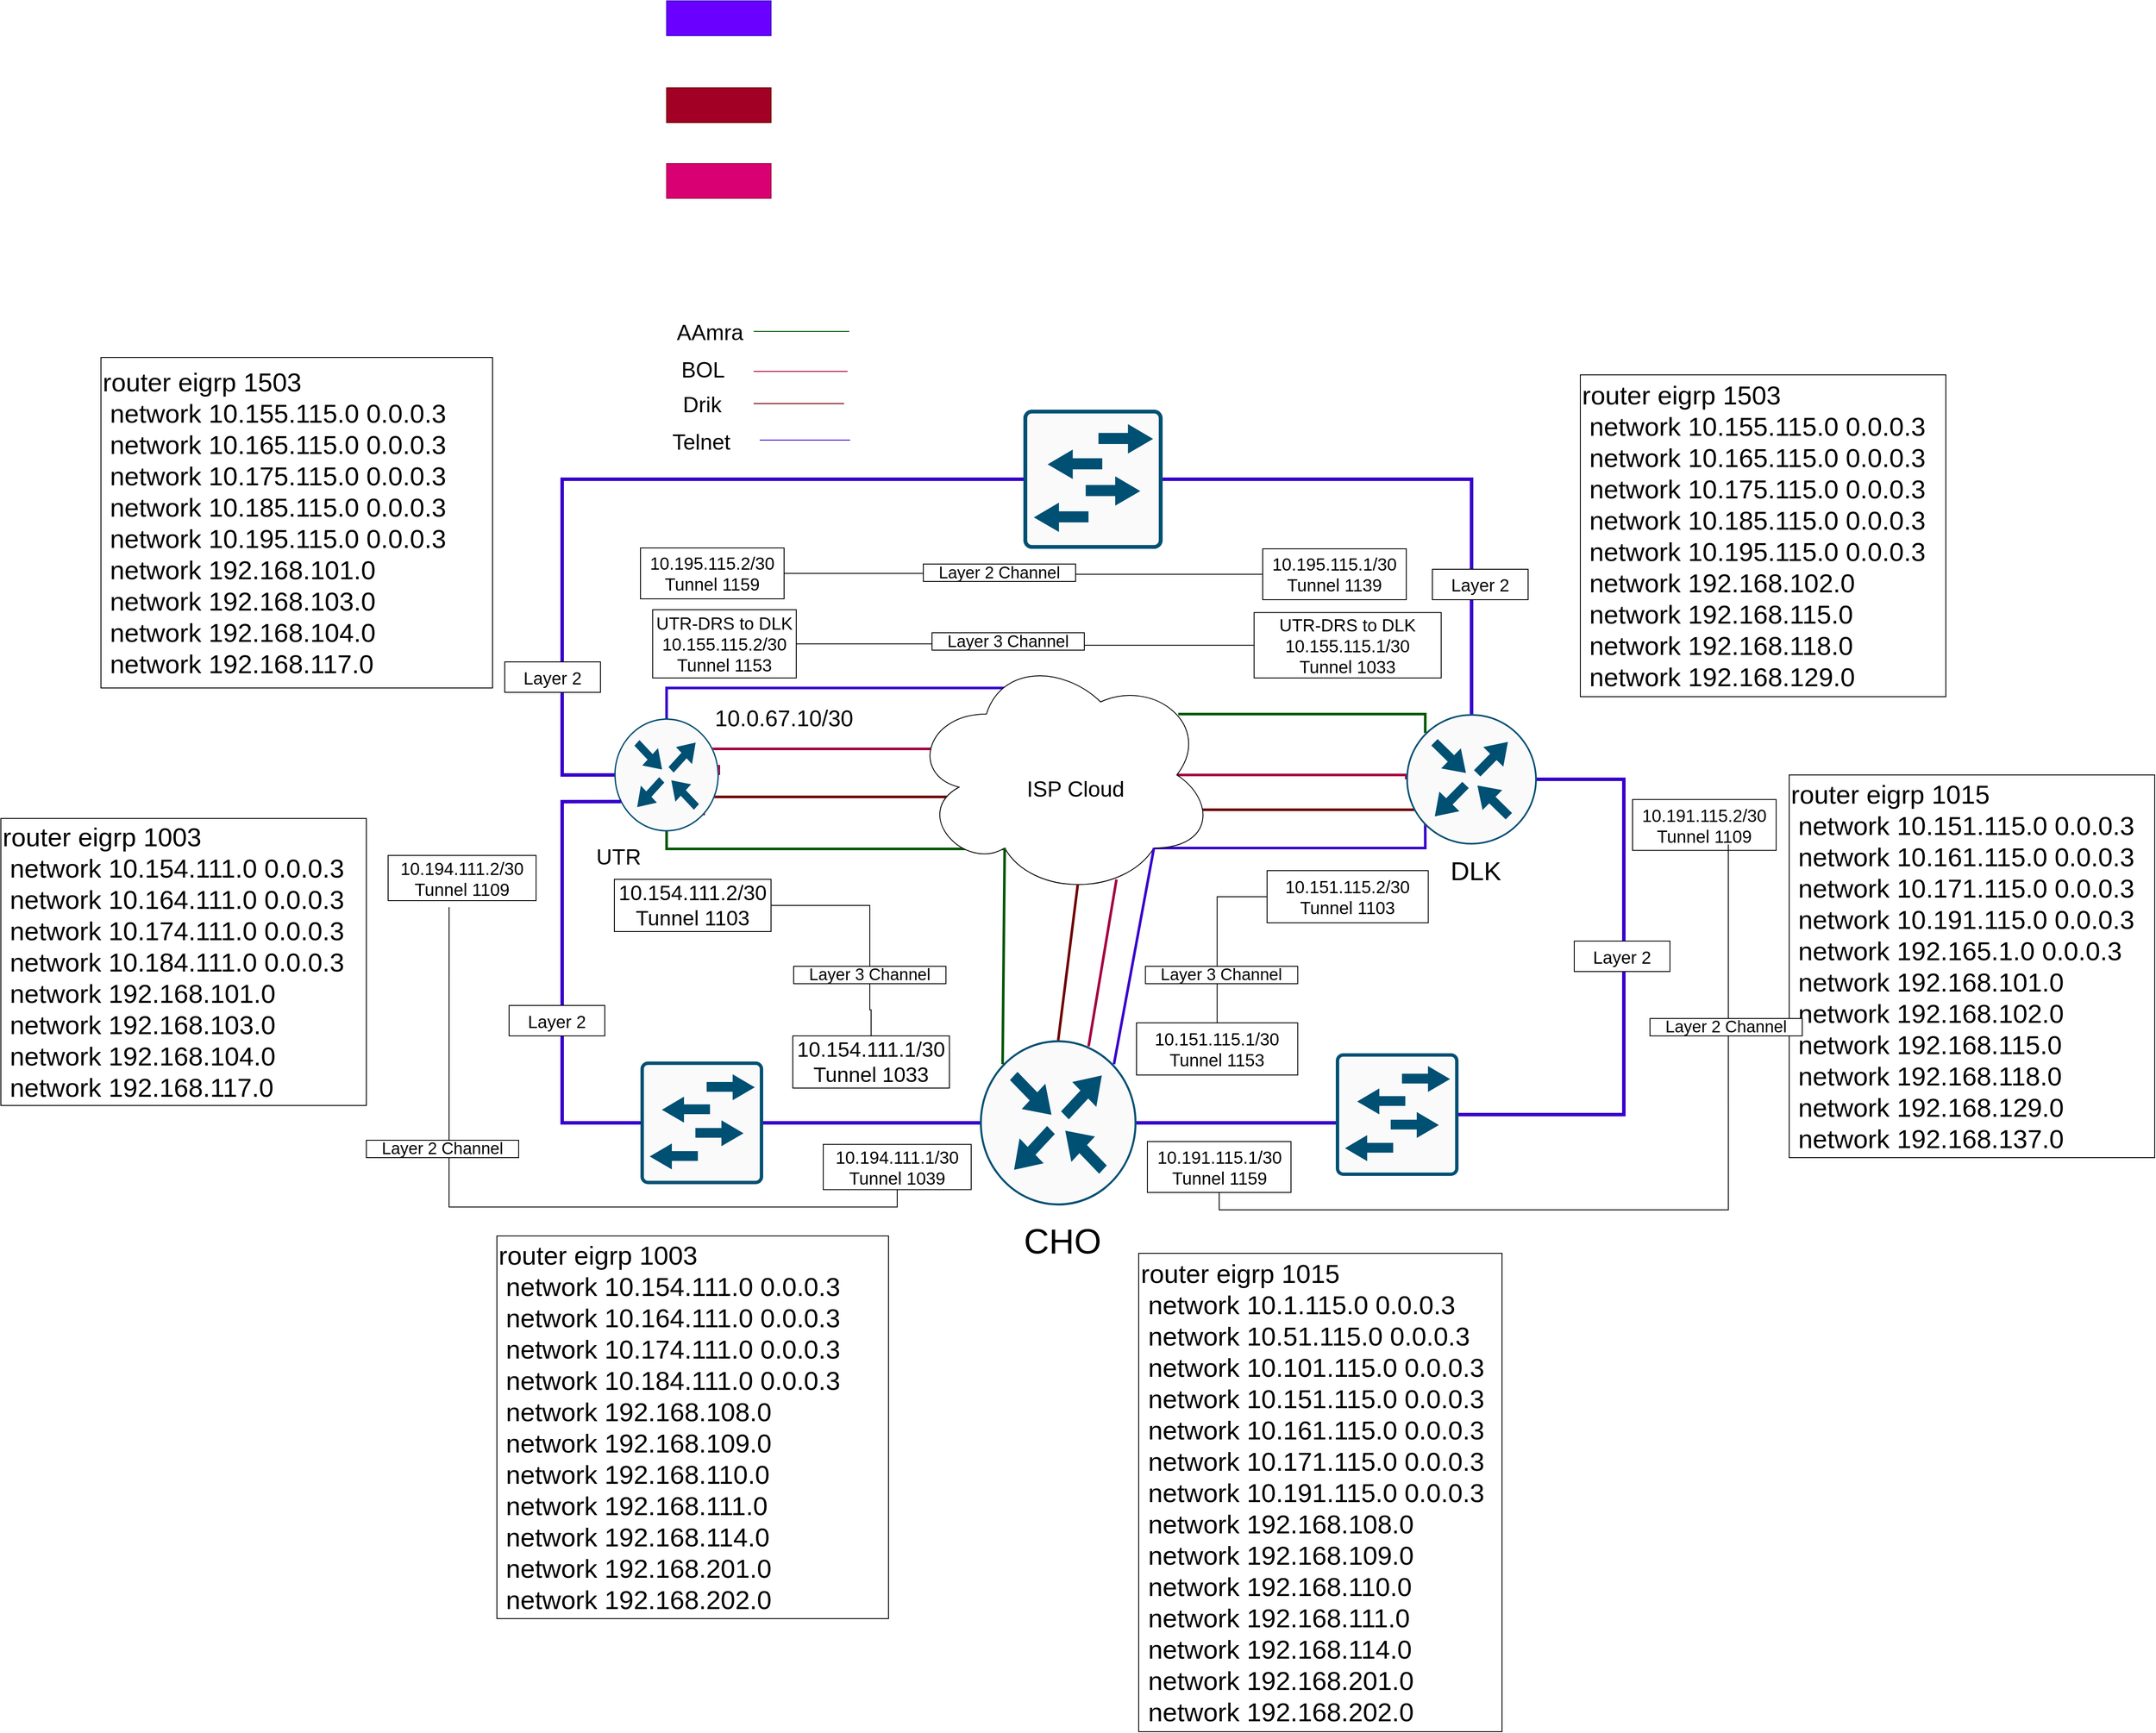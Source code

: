<mxfile version="14.1.8" type="github">
  <diagram id="HovUr31vIj6W2szHSGUr" name="Page-1">
    <mxGraphModel dx="2586" dy="2000" grid="1" gridSize="10" guides="1" tooltips="1" connect="1" arrows="1" fold="1" page="1" pageScale="1" pageWidth="850" pageHeight="1100" math="0" shadow="0">
      <root>
        <mxCell id="0" />
        <mxCell id="1" parent="0" />
        <mxCell id="WV4xulzHT5Ah9CgMV08h-6" style="edgeStyle=orthogonalEdgeStyle;rounded=0;orthogonalLoop=1;jettySize=auto;html=1;exitX=1;exitY=0.5;exitDx=0;exitDy=0;exitPerimeter=0;entryX=0.114;entryY=0.464;entryDx=0;entryDy=0;entryPerimeter=0;fillColor=#d80073;strokeColor=#A50040;strokeWidth=3;" parent="1" source="WV4xulzHT5Ah9CgMV08h-1" target="WV4xulzHT5Ah9CgMV08h-4" edge="1">
          <mxGeometry relative="1" as="geometry">
            <Array as="points">
              <mxPoint x="-10" y="110" />
              <mxPoint x="-10" y="90" />
              <mxPoint x="260" y="90" />
            </Array>
          </mxGeometry>
        </mxCell>
        <mxCell id="WV4xulzHT5Ah9CgMV08h-7" style="edgeStyle=orthogonalEdgeStyle;rounded=0;orthogonalLoop=1;jettySize=auto;html=1;exitX=0.855;exitY=0.856;exitDx=0;exitDy=0;exitPerimeter=0;entryX=0.314;entryY=0.59;entryDx=0;entryDy=0;entryPerimeter=0;strokeWidth=3;fillColor=#a20025;strokeColor=#6F0000;" parent="1" source="WV4xulzHT5Ah9CgMV08h-1" target="WV4xulzHT5Ah9CgMV08h-4" edge="1">
          <mxGeometry relative="1" as="geometry">
            <Array as="points">
              <mxPoint x="-17" y="145" />
            </Array>
          </mxGeometry>
        </mxCell>
        <mxCell id="WV4xulzHT5Ah9CgMV08h-8" style="edgeStyle=orthogonalEdgeStyle;rounded=0;orthogonalLoop=1;jettySize=auto;html=1;exitX=0.5;exitY=1;exitDx=0;exitDy=0;exitPerimeter=0;entryX=0.486;entryY=0.75;entryDx=0;entryDy=0;entryPerimeter=0;strokeWidth=3;fillColor=#008a00;strokeColor=#005700;" parent="1" source="WV4xulzHT5Ah9CgMV08h-1" target="WV4xulzHT5Ah9CgMV08h-4" edge="1">
          <mxGeometry relative="1" as="geometry">
            <Array as="points">
              <mxPoint x="-60" y="205" />
              <mxPoint x="390" y="205" />
            </Array>
          </mxGeometry>
        </mxCell>
        <mxCell id="WV4xulzHT5Ah9CgMV08h-9" style="edgeStyle=orthogonalEdgeStyle;rounded=0;orthogonalLoop=1;jettySize=auto;html=1;exitX=0.5;exitY=0;exitDx=0;exitDy=0;exitPerimeter=0;entryX=0.314;entryY=0.214;entryDx=0;entryDy=0;entryPerimeter=0;strokeWidth=3;fillColor=#6a00ff;strokeColor=#3700CC;" parent="1" source="WV4xulzHT5Ah9CgMV08h-1" target="WV4xulzHT5Ah9CgMV08h-4" edge="1">
          <mxGeometry relative="1" as="geometry">
            <Array as="points">
              <mxPoint x="-60" y="20" />
              <mxPoint x="330" y="20" />
            </Array>
          </mxGeometry>
        </mxCell>
        <mxCell id="WV4xulzHT5Ah9CgMV08h-11" style="edgeStyle=orthogonalEdgeStyle;rounded=0;orthogonalLoop=1;jettySize=auto;html=1;exitX=0;exitY=0.5;exitDx=0;exitDy=0;exitPerimeter=0;entryX=0;entryY=0.5;entryDx=0;entryDy=0;entryPerimeter=0;strokeWidth=4;fillColor=#6a00ff;strokeColor=#3700CC;endArrow=none;endFill=0;" parent="1" source="WV4xulzHT5Ah9CgMV08h-1" target="WV4xulzHT5Ah9CgMV08h-10" edge="1">
          <mxGeometry relative="1" as="geometry">
            <Array as="points">
              <mxPoint x="-180" y="120" />
              <mxPoint x="-180" y="-220" />
            </Array>
          </mxGeometry>
        </mxCell>
        <mxCell id="WV4xulzHT5Ah9CgMV08h-1" value="" style="points=[[0.5,0,0],[1,0.5,0],[0.5,1,0],[0,0.5,0],[0.145,0.145,0],[0.856,0.145,0],[0.855,0.856,0],[0.145,0.855,0]];verticalLabelPosition=bottom;html=1;verticalAlign=top;align=center;pointerEvents=1;shape=mxgraph.cisco19.rect;prIcon=router;fillColor=#FAFAFA;strokeColor=#005073;" parent="1" vertex="1">
          <mxGeometry x="-120" y="55" width="120" height="130" as="geometry" />
        </mxCell>
        <mxCell id="WV4xulzHT5Ah9CgMV08h-14" style="edgeStyle=orthogonalEdgeStyle;rounded=0;orthogonalLoop=1;jettySize=auto;html=1;exitX=0.145;exitY=0.855;exitDx=0;exitDy=0;exitPerimeter=0;entryX=0.8;entryY=0.8;entryDx=0;entryDy=0;entryPerimeter=0;fillColor=#a20025;strokeColor=#6F0000;strokeWidth=3;" parent="1" source="WV4xulzHT5Ah9CgMV08h-2" target="WV4xulzHT5Ah9CgMV08h-4" edge="1">
          <mxGeometry relative="1" as="geometry">
            <Array as="points">
              <mxPoint x="812" y="160" />
              <mxPoint x="500" y="160" />
            </Array>
          </mxGeometry>
        </mxCell>
        <mxCell id="WV4xulzHT5Ah9CgMV08h-15" style="edgeStyle=orthogonalEdgeStyle;rounded=0;orthogonalLoop=1;jettySize=auto;html=1;exitX=0;exitY=0.5;exitDx=0;exitDy=0;exitPerimeter=0;entryX=0.875;entryY=0.5;entryDx=0;entryDy=0;entryPerimeter=0;endArrow=none;endFill=0;fillColor=#d80073;strokeColor=#A50040;strokeWidth=3;" parent="1" source="WV4xulzHT5Ah9CgMV08h-2" target="WV4xulzHT5Ah9CgMV08h-4" edge="1">
          <mxGeometry relative="1" as="geometry">
            <Array as="points">
              <mxPoint x="790" y="120" />
            </Array>
          </mxGeometry>
        </mxCell>
        <mxCell id="WV4xulzHT5Ah9CgMV08h-16" style="edgeStyle=orthogonalEdgeStyle;rounded=0;orthogonalLoop=1;jettySize=auto;html=1;exitX=0.145;exitY=0.145;exitDx=0;exitDy=0;exitPerimeter=0;entryX=0.88;entryY=0.25;entryDx=0;entryDy=0;entryPerimeter=0;endArrow=none;endFill=0;fillColor=#6a00ff;strokeWidth=3;strokeColor=#005700;" parent="1" source="WV4xulzHT5Ah9CgMV08h-2" target="WV4xulzHT5Ah9CgMV08h-4" edge="1">
          <mxGeometry relative="1" as="geometry">
            <Array as="points">
              <mxPoint x="812" y="50" />
            </Array>
          </mxGeometry>
        </mxCell>
        <mxCell id="WV4xulzHT5Ah9CgMV08h-18" style="edgeStyle=orthogonalEdgeStyle;rounded=0;orthogonalLoop=1;jettySize=auto;html=1;exitX=0.145;exitY=0.855;exitDx=0;exitDy=0;exitPerimeter=0;entryX=0.8;entryY=0.8;entryDx=0;entryDy=0;entryPerimeter=0;endArrow=none;endFill=0;fillColor=#008a00;strokeWidth=3;strokeColor=#3700CC;" parent="1" source="WV4xulzHT5Ah9CgMV08h-2" target="WV4xulzHT5Ah9CgMV08h-4" edge="1">
          <mxGeometry relative="1" as="geometry">
            <Array as="points">
              <mxPoint x="812" y="204" />
            </Array>
          </mxGeometry>
        </mxCell>
        <mxCell id="WV4xulzHT5Ah9CgMV08h-2" value="" style="points=[[0.5,0,0],[1,0.5,0],[0.5,1,0],[0,0.5,0],[0.145,0.145,0],[0.856,0.145,0],[0.855,0.856,0],[0.145,0.855,0]];verticalLabelPosition=bottom;html=1;verticalAlign=top;aspect=fixed;align=center;pointerEvents=1;shape=mxgraph.cisco19.rect;prIcon=router;fillColor=#FAFAFA;strokeColor=#005073;" parent="1" vertex="1">
          <mxGeometry x="790" y="50" width="150" height="150" as="geometry" />
        </mxCell>
        <mxCell id="ZMAOsJ2BBYR87SX-bPeo-2" style="edgeStyle=orthogonalEdgeStyle;rounded=0;orthogonalLoop=1;jettySize=auto;html=1;exitX=1;exitY=0.5;exitDx=0;exitDy=0;exitPerimeter=0;entryX=0.078;entryY=0.567;entryDx=0;entryDy=0;entryPerimeter=0;endArrow=none;endFill=0;strokeWidth=4;fillColor=#6a00ff;strokeColor=#3700CC;" parent="1" source="WV4xulzHT5Ah9CgMV08h-3" target="WV4xulzHT5Ah9CgMV08h-20" edge="1">
          <mxGeometry relative="1" as="geometry" />
        </mxCell>
        <mxCell id="WV4xulzHT5Ah9CgMV08h-3" value="" style="points=[[0.5,0,0],[1,0.5,0],[0.5,1,0],[0,0.5,0],[0.145,0.145,0],[0.856,0.145,0],[0.855,0.856,0],[0.145,0.855,0]];verticalLabelPosition=bottom;html=1;verticalAlign=top;align=center;pointerEvents=1;shape=mxgraph.cisco19.rect;prIcon=router;fillColor=#FAFAFA;strokeColor=#005073;" parent="1" vertex="1">
          <mxGeometry x="300" y="425" width="180" height="190" as="geometry" />
        </mxCell>
        <mxCell id="WV4xulzHT5Ah9CgMV08h-4" value="" style="ellipse;shape=cloud;whiteSpace=wrap;html=1;" parent="1" vertex="1">
          <mxGeometry x="220" y="-20" width="350" height="280" as="geometry" />
        </mxCell>
        <mxCell id="WV4xulzHT5Ah9CgMV08h-13" style="edgeStyle=orthogonalEdgeStyle;rounded=0;orthogonalLoop=1;jettySize=auto;html=1;exitX=1;exitY=0.5;exitDx=0;exitDy=0;exitPerimeter=0;entryX=0.5;entryY=0;entryDx=0;entryDy=0;entryPerimeter=0;strokeWidth=4;fillColor=#6a00ff;strokeColor=#3700CC;endArrow=none;endFill=0;" parent="1" source="WV4xulzHT5Ah9CgMV08h-10" target="WV4xulzHT5Ah9CgMV08h-2" edge="1">
          <mxGeometry relative="1" as="geometry" />
        </mxCell>
        <mxCell id="WV4xulzHT5Ah9CgMV08h-10" value="" style="points=[[0.015,0.015,0],[0.985,0.015,0],[0.985,0.985,0],[0.015,0.985,0],[0.25,0,0],[0.5,0,0],[0.75,0,0],[1,0.25,0],[1,0.5,0],[1,0.75,0],[0.75,1,0],[0.5,1,0],[0.25,1,0],[0,0.75,0],[0,0.5,0],[0,0.25,0]];verticalLabelPosition=bottom;html=1;verticalAlign=top;aspect=fixed;align=center;pointerEvents=1;shape=mxgraph.cisco19.rect;prIcon=l2_switch;fillColor=#FAFAFA;strokeColor=#005073;" parent="1" vertex="1">
          <mxGeometry x="350" y="-300" width="160" height="160" as="geometry" />
        </mxCell>
        <mxCell id="WV4xulzHT5Ah9CgMV08h-21" style="edgeStyle=orthogonalEdgeStyle;rounded=0;orthogonalLoop=1;jettySize=auto;html=1;exitX=1;exitY=0.5;exitDx=0;exitDy=0;exitPerimeter=0;endArrow=none;endFill=0;strokeColor=#3700CC;entryX=0;entryY=0.5;entryDx=0;entryDy=0;entryPerimeter=0;strokeWidth=4;fillColor=#6a00ff;" parent="1" source="WV4xulzHT5Ah9CgMV08h-19" target="WV4xulzHT5Ah9CgMV08h-3" edge="1">
          <mxGeometry relative="1" as="geometry">
            <mxPoint x="290" y="520" as="targetPoint" />
          </mxGeometry>
        </mxCell>
        <mxCell id="WV4xulzHT5Ah9CgMV08h-22" style="edgeStyle=orthogonalEdgeStyle;rounded=0;orthogonalLoop=1;jettySize=auto;html=1;exitX=0;exitY=0.5;exitDx=0;exitDy=0;exitPerimeter=0;entryX=0.064;entryY=0.736;entryDx=0;entryDy=0;entryPerimeter=0;endArrow=none;endFill=0;strokeColor=#3700CC;strokeWidth=4;fillColor=#6a00ff;" parent="1" source="WV4xulzHT5Ah9CgMV08h-19" target="WV4xulzHT5Ah9CgMV08h-1" edge="1">
          <mxGeometry relative="1" as="geometry">
            <Array as="points">
              <mxPoint x="-180" y="520" />
              <mxPoint x="-180" y="151" />
            </Array>
          </mxGeometry>
        </mxCell>
        <mxCell id="WV4xulzHT5Ah9CgMV08h-19" value="" style="points=[[0.015,0.015,0],[0.985,0.015,0],[0.985,0.985,0],[0.015,0.985,0],[0.25,0,0],[0.5,0,0],[0.75,0,0],[1,0.25,0],[1,0.5,0],[1,0.75,0],[0.75,1,0],[0.5,1,0],[0.25,1,0],[0,0.75,0],[0,0.5,0],[0,0.25,0]];verticalLabelPosition=bottom;html=1;verticalAlign=top;aspect=fixed;align=center;pointerEvents=1;shape=mxgraph.cisco19.rect;prIcon=l2_switch;fillColor=#FAFAFA;strokeColor=#005073;" parent="1" vertex="1">
          <mxGeometry x="-90" y="449.5" width="141" height="141" as="geometry" />
        </mxCell>
        <mxCell id="ZMAOsJ2BBYR87SX-bPeo-3" style="edgeStyle=orthogonalEdgeStyle;rounded=0;orthogonalLoop=1;jettySize=auto;html=1;exitX=1;exitY=0.5;exitDx=0;exitDy=0;exitPerimeter=0;entryX=1;entryY=0.5;entryDx=0;entryDy=0;entryPerimeter=0;endArrow=none;endFill=0;strokeWidth=4;fillColor=#6a00ff;strokeColor=#3700CC;" parent="1" source="WV4xulzHT5Ah9CgMV08h-20" target="WV4xulzHT5Ah9CgMV08h-2" edge="1">
          <mxGeometry relative="1" as="geometry">
            <Array as="points">
              <mxPoint x="1040" y="511" />
              <mxPoint x="1040" y="125" />
            </Array>
          </mxGeometry>
        </mxCell>
        <mxCell id="WV4xulzHT5Ah9CgMV08h-20" value="" style="points=[[0.015,0.015,0],[0.985,0.015,0],[0.985,0.985,0],[0.015,0.985,0],[0.25,0,0],[0.5,0,0],[0.75,0,0],[1,0.25,0],[1,0.5,0],[1,0.75,0],[0.75,1,0],[0.5,1,0],[0.25,1,0],[0,0.75,0],[0,0.5,0],[0,0.25,0]];verticalLabelPosition=bottom;html=1;verticalAlign=top;aspect=fixed;align=center;pointerEvents=1;shape=mxgraph.cisco19.rect;prIcon=l2_switch;fillColor=#FAFAFA;strokeColor=#005073;" parent="1" vertex="1">
          <mxGeometry x="709" y="440" width="141" height="141" as="geometry" />
        </mxCell>
        <mxCell id="ZMAOsJ2BBYR87SX-bPeo-1" value="&lt;font style=&quot;font-size: 25px&quot;&gt;ISP Cloud&lt;/font&gt;" style="text;html=1;strokeColor=none;fillColor=none;align=center;verticalAlign=middle;whiteSpace=wrap;rounded=0;" parent="1" vertex="1">
          <mxGeometry x="340" y="100" width="140" height="70" as="geometry" />
        </mxCell>
        <mxCell id="ZMAOsJ2BBYR87SX-bPeo-11" value="" style="endArrow=none;html=1;entryX=0.31;entryY=0.8;entryDx=0;entryDy=0;entryPerimeter=0;exitX=0.145;exitY=0.145;exitDx=0;exitDy=0;exitPerimeter=0;fillColor=#008a00;strokeColor=#005700;strokeWidth=3;" parent="1" source="WV4xulzHT5Ah9CgMV08h-3" target="WV4xulzHT5Ah9CgMV08h-4" edge="1">
          <mxGeometry width="50" height="50" relative="1" as="geometry">
            <mxPoint x="210" y="380" as="sourcePoint" />
            <mxPoint x="260" y="330" as="targetPoint" />
          </mxGeometry>
        </mxCell>
        <mxCell id="ZMAOsJ2BBYR87SX-bPeo-12" value="" style="endArrow=none;html=1;entryX=0.8;entryY=0.8;entryDx=0;entryDy=0;entryPerimeter=0;exitX=0.856;exitY=0.145;exitDx=0;exitDy=0;exitPerimeter=0;fillColor=#6a00ff;strokeColor=#3700CC;strokeWidth=3;" parent="1" source="WV4xulzHT5Ah9CgMV08h-3" target="WV4xulzHT5Ah9CgMV08h-4" edge="1">
          <mxGeometry width="50" height="50" relative="1" as="geometry">
            <mxPoint x="490" y="350" as="sourcePoint" />
            <mxPoint x="540" y="300" as="targetPoint" />
          </mxGeometry>
        </mxCell>
        <mxCell id="ZMAOsJ2BBYR87SX-bPeo-13" value="" style="endArrow=none;html=1;entryX=0.677;entryY=0.929;entryDx=0;entryDy=0;entryPerimeter=0;exitX=0.694;exitY=0.037;exitDx=0;exitDy=0;exitPerimeter=0;strokeWidth=3;fillColor=#d80073;strokeColor=#A50040;" parent="1" source="WV4xulzHT5Ah9CgMV08h-3" target="WV4xulzHT5Ah9CgMV08h-4" edge="1">
          <mxGeometry width="50" height="50" relative="1" as="geometry">
            <mxPoint x="180" y="350" as="sourcePoint" />
            <mxPoint x="230" y="300" as="targetPoint" />
          </mxGeometry>
        </mxCell>
        <mxCell id="ZMAOsJ2BBYR87SX-bPeo-14" value="" style="endArrow=none;html=1;entryX=0.55;entryY=0.95;entryDx=0;entryDy=0;entryPerimeter=0;exitX=0.5;exitY=0;exitDx=0;exitDy=0;exitPerimeter=0;strokeWidth=3;fillColor=#a20025;strokeColor=#6F0000;" parent="1" source="WV4xulzHT5Ah9CgMV08h-3" target="WV4xulzHT5Ah9CgMV08h-4" edge="1">
          <mxGeometry width="50" height="50" relative="1" as="geometry">
            <mxPoint x="360" y="350" as="sourcePoint" />
            <mxPoint x="410" y="300" as="targetPoint" />
          </mxGeometry>
        </mxCell>
        <mxCell id="ZMAOsJ2BBYR87SX-bPeo-15" value="&lt;font style=&quot;font-size: 40px&quot;&gt;CHO&lt;/font&gt;" style="text;html=1;strokeColor=none;fillColor=none;align=center;verticalAlign=middle;whiteSpace=wrap;rounded=0;" parent="1" vertex="1">
          <mxGeometry x="350" y="620" width="90" height="70" as="geometry" />
        </mxCell>
        <mxCell id="ZMAOsJ2BBYR87SX-bPeo-16" value="&lt;font style=&quot;font-size: 30px&quot;&gt;DLK&lt;/font&gt;" style="text;html=1;strokeColor=none;fillColor=none;align=center;verticalAlign=middle;whiteSpace=wrap;rounded=0;" parent="1" vertex="1">
          <mxGeometry x="820" y="210" width="100" height="40" as="geometry" />
        </mxCell>
        <mxCell id="ZMAOsJ2BBYR87SX-bPeo-17" value="&lt;font style=&quot;font-size: 25px&quot;&gt;UTR&lt;/font&gt;" style="text;html=1;strokeColor=none;fillColor=none;align=center;verticalAlign=middle;whiteSpace=wrap;rounded=0;" parent="1" vertex="1">
          <mxGeometry x="-155.5" y="200" width="79.5" height="25" as="geometry" />
        </mxCell>
        <mxCell id="ZMAOsJ2BBYR87SX-bPeo-26" value="" style="rounded=0;whiteSpace=wrap;html=1;fillColor=#6a00ff;strokeColor=#3700CC;fontColor=#ffffff;" parent="1" vertex="1">
          <mxGeometry x="-60" y="-770" width="120" height="40" as="geometry" />
        </mxCell>
        <mxCell id="ZMAOsJ2BBYR87SX-bPeo-27" value="" style="rounded=0;whiteSpace=wrap;html=1;fillColor=#d80073;strokeColor=#A50040;fontColor=#ffffff;" parent="1" vertex="1">
          <mxGeometry x="-60" y="-583" width="120" height="40" as="geometry" />
        </mxCell>
        <mxCell id="ZMAOsJ2BBYR87SX-bPeo-29" value="" style="rounded=0;whiteSpace=wrap;html=1;fillColor=#a20025;strokeColor=#6F0000;fontColor=#ffffff;" parent="1" vertex="1">
          <mxGeometry x="-60" y="-670" width="120" height="40" as="geometry" />
        </mxCell>
        <mxCell id="ZMAOsJ2BBYR87SX-bPeo-31" value="&lt;font style=&quot;font-size: 25px&quot;&gt;Telnet&lt;/font&gt;" style="text;html=1;strokeColor=none;fillColor=none;align=center;verticalAlign=middle;whiteSpace=wrap;rounded=0;" parent="1" vertex="1">
          <mxGeometry x="-60" y="-294" width="80" height="60" as="geometry" />
        </mxCell>
        <mxCell id="22ynst1UL7vFinpxPaT7-28" style="edgeStyle=orthogonalEdgeStyle;rounded=0;orthogonalLoop=1;jettySize=auto;html=1;endArrow=none;endFill=0;fontSize=19;strokeColor=#6F0000;" edge="1" parent="1">
          <mxGeometry relative="1" as="geometry">
            <mxPoint x="144" y="-307" as="targetPoint" />
            <mxPoint x="40" y="-307" as="sourcePoint" />
          </mxGeometry>
        </mxCell>
        <mxCell id="ZMAOsJ2BBYR87SX-bPeo-32" value="&lt;font style=&quot;font-size: 25px&quot;&gt;Drik&lt;/font&gt;" style="text;html=1;strokeColor=none;fillColor=none;align=center;verticalAlign=middle;whiteSpace=wrap;rounded=0;" parent="1" vertex="1">
          <mxGeometry x="-59.5" y="-337" width="80" height="60" as="geometry" />
        </mxCell>
        <mxCell id="22ynst1UL7vFinpxPaT7-27" style="edgeStyle=orthogonalEdgeStyle;rounded=0;orthogonalLoop=1;jettySize=auto;html=1;endArrow=none;endFill=0;fontSize=19;strokeColor=#A50040;endSize=6;" edge="1" parent="1">
          <mxGeometry relative="1" as="geometry">
            <mxPoint x="148" y="-344" as="targetPoint" />
            <mxPoint x="40" y="-344" as="sourcePoint" />
          </mxGeometry>
        </mxCell>
        <mxCell id="ZMAOsJ2BBYR87SX-bPeo-33" value="&lt;font style=&quot;font-size: 25px&quot;&gt;BOL&lt;/font&gt;" style="text;html=1;strokeColor=none;fillColor=none;align=center;verticalAlign=middle;whiteSpace=wrap;rounded=0;" parent="1" vertex="1">
          <mxGeometry x="-58.5" y="-377" width="80" height="60" as="geometry" />
        </mxCell>
        <mxCell id="22ynst1UL7vFinpxPaT7-25" style="edgeStyle=orthogonalEdgeStyle;rounded=0;orthogonalLoop=1;jettySize=auto;html=1;endArrow=none;endFill=0;fontSize=19;strokeColor=#005700;endSize=6;" edge="1" parent="1" source="ZMAOsJ2BBYR87SX-bPeo-34">
          <mxGeometry relative="1" as="geometry">
            <mxPoint x="150" y="-390" as="targetPoint" />
          </mxGeometry>
        </mxCell>
        <mxCell id="ZMAOsJ2BBYR87SX-bPeo-34" value="&lt;font style=&quot;font-size: 25px&quot;&gt;AAmra&lt;/font&gt;" style="text;html=1;strokeColor=none;fillColor=none;align=center;verticalAlign=middle;whiteSpace=wrap;rounded=0;" parent="1" vertex="1">
          <mxGeometry x="-60" y="-420" width="100" height="60" as="geometry" />
        </mxCell>
        <mxCell id="ZMAOsJ2BBYR87SX-bPeo-52" value="&lt;span style=&quot;font-size: 26px&quot;&gt;10.0.67.10/30&lt;/span&gt;" style="text;html=1;strokeColor=none;fillColor=none;align=center;verticalAlign=middle;whiteSpace=wrap;rounded=0;" parent="1" vertex="1">
          <mxGeometry x="-10.5" y="30" width="170" height="50" as="geometry" />
        </mxCell>
        <mxCell id="ZMAOsJ2BBYR87SX-bPeo-58" value="&lt;div style=&quot;font-size: 30px&quot;&gt;&lt;font style=&quot;font-size: 30px&quot;&gt;router eigrp 1003&lt;/font&gt;&lt;/div&gt;&lt;div style=&quot;font-size: 30px&quot;&gt;&lt;font style=&quot;font-size: 30px&quot;&gt;&amp;nbsp;network 10.154.111.0 0.0.0.3&lt;/font&gt;&lt;/div&gt;&lt;div style=&quot;font-size: 30px&quot;&gt;&lt;font style=&quot;font-size: 30px&quot;&gt;&amp;nbsp;network 10.164.111.0 0.0.0.3&lt;/font&gt;&lt;/div&gt;&lt;div style=&quot;font-size: 30px&quot;&gt;&lt;font style=&quot;font-size: 30px&quot;&gt;&amp;nbsp;network 10.174.111.0 0.0.0.3&lt;/font&gt;&lt;/div&gt;&lt;div style=&quot;font-size: 30px&quot;&gt;&lt;font style=&quot;font-size: 30px&quot;&gt;&amp;nbsp;network 10.184.111.0 0.0.0.3&lt;/font&gt;&lt;/div&gt;&lt;div style=&quot;font-size: 30px&quot;&gt;&lt;font style=&quot;font-size: 30px&quot;&gt;&amp;nbsp;network 192.168.108.0&lt;/font&gt;&lt;/div&gt;&lt;div style=&quot;font-size: 30px&quot;&gt;&lt;font style=&quot;font-size: 30px&quot;&gt;&amp;nbsp;network 192.168.109.0&lt;/font&gt;&lt;/div&gt;&lt;div style=&quot;font-size: 30px&quot;&gt;&lt;font style=&quot;font-size: 30px&quot;&gt;&amp;nbsp;network 192.168.110.0&lt;/font&gt;&lt;/div&gt;&lt;div style=&quot;font-size: 30px&quot;&gt;&lt;font style=&quot;font-size: 30px&quot;&gt;&amp;nbsp;network 192.168.111.0&lt;/font&gt;&lt;/div&gt;&lt;div style=&quot;font-size: 30px&quot;&gt;&lt;font style=&quot;font-size: 30px&quot;&gt;&amp;nbsp;network 192.168.114.0&lt;/font&gt;&lt;/div&gt;&lt;div style=&quot;font-size: 30px&quot;&gt;&lt;font style=&quot;font-size: 30px&quot;&gt;&amp;nbsp;network 192.168.201.0&lt;/font&gt;&lt;/div&gt;&lt;div style=&quot;font-size: 30px&quot;&gt;&lt;font style=&quot;font-size: 30px&quot;&gt;&amp;nbsp;network 192.168.202.0&lt;/font&gt;&lt;/div&gt;" style="text;html=1;fillColor=none;align=left;verticalAlign=middle;whiteSpace=wrap;rounded=0;strokeColor=#000000;" parent="1" vertex="1">
          <mxGeometry x="-255" y="650" width="450" height="440" as="geometry" />
        </mxCell>
        <mxCell id="22ynst1UL7vFinpxPaT7-3" style="edgeStyle=orthogonalEdgeStyle;rounded=0;orthogonalLoop=1;jettySize=auto;html=1;exitX=0.5;exitY=0;exitDx=0;exitDy=0;entryX=1;entryY=0.5;entryDx=0;entryDy=0;endArrow=none;endFill=0;" edge="1" parent="1" source="22ynst1UL7vFinpxPaT7-14" target="ZMAOsJ2BBYR87SX-bPeo-72">
          <mxGeometry relative="1" as="geometry" />
        </mxCell>
        <mxCell id="ZMAOsJ2BBYR87SX-bPeo-59" value="&lt;font&gt;&lt;span style=&quot;font-size: 24px&quot;&gt;10.154.111.1/30&lt;/span&gt;&lt;br&gt;&lt;span style=&quot;font-size: 24px&quot;&gt;Tunnel 1033&lt;/span&gt;&lt;br&gt;&lt;/font&gt;" style="text;html=1;fillColor=none;align=center;verticalAlign=middle;whiteSpace=wrap;rounded=0;strokeColor=#000000;" parent="1" vertex="1">
          <mxGeometry x="85" y="420" width="180" height="60" as="geometry" />
        </mxCell>
        <mxCell id="22ynst1UL7vFinpxPaT7-5" style="edgeStyle=orthogonalEdgeStyle;rounded=0;orthogonalLoop=1;jettySize=auto;html=1;exitX=0.5;exitY=1;exitDx=0;exitDy=0;entryX=0.412;entryY=1.144;entryDx=0;entryDy=0;entryPerimeter=0;endArrow=none;endFill=0;" edge="1" parent="1" source="ZMAOsJ2BBYR87SX-bPeo-61" target="ZMAOsJ2BBYR87SX-bPeo-75">
          <mxGeometry relative="1" as="geometry" />
        </mxCell>
        <mxCell id="ZMAOsJ2BBYR87SX-bPeo-61" value="&lt;font style=&quot;font-size: 20px&quot;&gt;10.194.111.1/30&lt;br&gt;Tunnel 1039&lt;br&gt;&lt;/font&gt;" style="text;html=1;align=center;verticalAlign=middle;whiteSpace=wrap;rounded=0;strokeColor=#000000;fillColor=#ffffff;" parent="1" vertex="1">
          <mxGeometry x="120" y="544.75" width="170" height="52" as="geometry" />
        </mxCell>
        <mxCell id="ZMAOsJ2BBYR87SX-bPeo-64" value="&lt;font style=&quot;font-size: 20px&quot;&gt;&lt;span&gt;10.151.115.1/30&lt;/span&gt;&lt;br&gt;&lt;span&gt;Tunnel 1153&lt;/span&gt;&lt;br&gt;&lt;/font&gt;" style="text;html=1;fillColor=none;align=center;verticalAlign=middle;whiteSpace=wrap;rounded=0;strokeColor=#000000;" parent="1" vertex="1">
          <mxGeometry x="480" y="405" width="185.25" height="60" as="geometry" />
        </mxCell>
        <mxCell id="22ynst1UL7vFinpxPaT7-2" style="edgeStyle=orthogonalEdgeStyle;rounded=0;orthogonalLoop=1;jettySize=auto;html=1;exitX=0;exitY=0.5;exitDx=0;exitDy=0;endArrow=none;endFill=0;" edge="1" parent="1" source="ZMAOsJ2BBYR87SX-bPeo-67" target="ZMAOsJ2BBYR87SX-bPeo-64">
          <mxGeometry relative="1" as="geometry" />
        </mxCell>
        <mxCell id="ZMAOsJ2BBYR87SX-bPeo-67" value="&lt;font style=&quot;font-size: 20px&quot;&gt;&lt;span&gt;10.151.115.2/30&lt;/span&gt;&lt;br&gt;&lt;span&gt;Tunnel 1103&lt;/span&gt;&lt;br&gt;&lt;/font&gt;" style="text;html=1;fillColor=none;align=center;verticalAlign=middle;whiteSpace=wrap;rounded=0;strokeColor=#000000;" parent="1" vertex="1">
          <mxGeometry x="630" y="230" width="185.25" height="60" as="geometry" />
        </mxCell>
        <mxCell id="ZMAOsJ2BBYR87SX-bPeo-68" value="&lt;font style=&quot;font-size: 20px&quot;&gt;&lt;span&gt;10.191.115.2/30&lt;/span&gt;&lt;br&gt;&lt;span&gt;Tunnel 1109&lt;/span&gt;&lt;br&gt;&lt;/font&gt;" style="text;html=1;align=center;verticalAlign=middle;whiteSpace=wrap;rounded=0;strokeColor=#000000;fillColor=#ffffff;" parent="1" vertex="1">
          <mxGeometry x="1050" y="148.25" width="165" height="58.5" as="geometry" />
        </mxCell>
        <mxCell id="ZMAOsJ2BBYR87SX-bPeo-69" value="&lt;font&gt;&lt;span style=&quot;font-size: 20px&quot;&gt;10.195.115.1/30&lt;/span&gt;&lt;br&gt;&lt;span style=&quot;font-size: 20px&quot;&gt;Tunnel 1139&lt;/span&gt;&lt;br&gt;&lt;/font&gt;" style="text;html=1;fillColor=none;align=center;verticalAlign=middle;whiteSpace=wrap;rounded=0;strokeColor=#000000;" parent="1" vertex="1">
          <mxGeometry x="625" y="-140" width="165" height="58.5" as="geometry" />
        </mxCell>
        <mxCell id="ZMAOsJ2BBYR87SX-bPeo-70" value="&lt;font&gt;&lt;span style=&quot;font-size: 20px&quot;&gt;UTR-DRS to DLK&lt;br&gt;10.155.115.1/30&lt;/span&gt;&lt;br&gt;&lt;span style=&quot;font-size: 20px&quot;&gt;Tunnel 1033&lt;/span&gt;&lt;br&gt;&lt;/font&gt;" style="text;html=1;fillColor=none;align=center;verticalAlign=middle;whiteSpace=wrap;rounded=0;strokeColor=#000000;" parent="1" vertex="1">
          <mxGeometry x="615.12" y="-66.75" width="215" height="75.25" as="geometry" />
        </mxCell>
        <mxCell id="22ynst1UL7vFinpxPaT7-9" style="edgeStyle=orthogonalEdgeStyle;rounded=0;orthogonalLoop=1;jettySize=auto;html=1;exitX=1;exitY=0.5;exitDx=0;exitDy=0;entryX=0;entryY=0.5;entryDx=0;entryDy=0;endArrow=none;endFill=0;fontSize=19;" edge="1" parent="1" source="ZMAOsJ2BBYR87SX-bPeo-71" target="ZMAOsJ2BBYR87SX-bPeo-70">
          <mxGeometry relative="1" as="geometry" />
        </mxCell>
        <mxCell id="ZMAOsJ2BBYR87SX-bPeo-71" value="&lt;font&gt;&lt;span style=&quot;font-size: 20px&quot;&gt;UTR-DRS to DLK&lt;br&gt;10.155.115.2/30&lt;/span&gt;&lt;br&gt;&lt;span style=&quot;font-size: 20px&quot;&gt;Tunnel 1153&lt;/span&gt;&lt;br&gt;&lt;/font&gt;" style="text;html=1;fillColor=none;align=center;verticalAlign=middle;whiteSpace=wrap;rounded=0;strokeColor=#000000;" parent="1" vertex="1">
          <mxGeometry x="-76" y="-70" width="165" height="78.5" as="geometry" />
        </mxCell>
        <mxCell id="ZMAOsJ2BBYR87SX-bPeo-72" value="&lt;font&gt;&lt;span style=&quot;font-size: 24px&quot;&gt;10.154.111.2/30&lt;/span&gt;&lt;br&gt;&lt;span style=&quot;font-size: 24px&quot;&gt;Tunnel 1103&lt;/span&gt;&lt;br&gt;&lt;/font&gt;" style="text;html=1;fillColor=none;align=center;verticalAlign=middle;whiteSpace=wrap;rounded=0;strokeColor=#000000;" parent="1" vertex="1">
          <mxGeometry x="-120" y="240" width="180" height="60" as="geometry" />
        </mxCell>
        <mxCell id="ZMAOsJ2BBYR87SX-bPeo-75" value="&lt;font style=&quot;font-size: 20px&quot;&gt;10.194.111.2/30&lt;br&gt;Tunnel 1109&lt;br&gt;&lt;/font&gt;" style="text;html=1;fillColor=none;align=center;verticalAlign=middle;whiteSpace=wrap;rounded=0;strokeColor=#000000;" parent="1" vertex="1">
          <mxGeometry x="-380" y="212.5" width="170" height="52" as="geometry" />
        </mxCell>
        <mxCell id="22ynst1UL7vFinpxPaT7-6" style="edgeStyle=orthogonalEdgeStyle;rounded=0;orthogonalLoop=1;jettySize=auto;html=1;exitX=1;exitY=0.5;exitDx=0;exitDy=0;entryX=0;entryY=0.5;entryDx=0;entryDy=0;endArrow=none;endFill=0;" edge="1" parent="1" source="ZMAOsJ2BBYR87SX-bPeo-76" target="ZMAOsJ2BBYR87SX-bPeo-69">
          <mxGeometry relative="1" as="geometry" />
        </mxCell>
        <mxCell id="ZMAOsJ2BBYR87SX-bPeo-76" value="&lt;font&gt;&lt;span style=&quot;font-size: 20px&quot;&gt;10.195.115.2/30&lt;/span&gt;&lt;br&gt;&lt;span style=&quot;font-size: 20px&quot;&gt;Tunnel 1159&lt;/span&gt;&lt;br&gt;&lt;/font&gt;" style="text;html=1;fillColor=none;align=center;verticalAlign=middle;whiteSpace=wrap;rounded=0;strokeColor=#000000;" parent="1" vertex="1">
          <mxGeometry x="-90" y="-141" width="165" height="58.5" as="geometry" />
        </mxCell>
        <mxCell id="ZMAOsJ2BBYR87SX-bPeo-77" value="&lt;div style=&quot;font-size: 30px&quot;&gt;&lt;div&gt;router eigrp 1015&lt;/div&gt;&lt;div&gt;&amp;nbsp;network 10.1.115.0 0.0.0.3&lt;/div&gt;&lt;div&gt;&amp;nbsp;network 10.51.115.0 0.0.0.3&lt;/div&gt;&lt;div&gt;&amp;nbsp;network 10.101.115.0 0.0.0.3&lt;/div&gt;&lt;div&gt;&amp;nbsp;network 10.151.115.0 0.0.0.3&lt;/div&gt;&lt;div&gt;&amp;nbsp;network 10.161.115.0 0.0.0.3&lt;/div&gt;&lt;div&gt;&amp;nbsp;network 10.171.115.0 0.0.0.3&lt;/div&gt;&lt;div&gt;&amp;nbsp;network 10.191.115.0 0.0.0.3&lt;/div&gt;&lt;div&gt;&amp;nbsp;network 192.168.108.0&lt;/div&gt;&lt;div&gt;&amp;nbsp;network 192.168.109.0&lt;/div&gt;&lt;div&gt;&amp;nbsp;network 192.168.110.0&lt;/div&gt;&lt;div&gt;&amp;nbsp;network 192.168.111.0&lt;/div&gt;&lt;div&gt;&amp;nbsp;network 192.168.114.0&lt;/div&gt;&lt;div&gt;&amp;nbsp;network 192.168.201.0&lt;/div&gt;&lt;div&gt;&amp;nbsp;network 192.168.202.0&lt;/div&gt;&lt;/div&gt;" style="text;html=1;fillColor=none;align=left;verticalAlign=middle;whiteSpace=wrap;rounded=0;strokeColor=#000000;" parent="1" vertex="1">
          <mxGeometry x="482.5" y="670" width="417.5" height="550" as="geometry" />
        </mxCell>
        <mxCell id="ZMAOsJ2BBYR87SX-bPeo-78" value="&lt;div style=&quot;font-size: 30px&quot;&gt;&lt;div&gt;router eigrp 1015&lt;/div&gt;&lt;div&gt;&amp;nbsp;network 10.151.115.0 0.0.0.3&lt;/div&gt;&lt;div&gt;&amp;nbsp;network 10.161.115.0 0.0.0.3&lt;/div&gt;&lt;div&gt;&amp;nbsp;network 10.171.115.0 0.0.0.3&lt;/div&gt;&lt;div&gt;&amp;nbsp;network 10.191.115.0 0.0.0.3&lt;/div&gt;&lt;div&gt;&amp;nbsp;network 192.165.1.0 0.0.0.3&lt;/div&gt;&lt;div&gt;&amp;nbsp;network 192.168.101.0&lt;/div&gt;&lt;div&gt;&amp;nbsp;network 192.168.102.0&lt;/div&gt;&lt;div&gt;&amp;nbsp;network 192.168.115.0&lt;/div&gt;&lt;div&gt;&amp;nbsp;network 192.168.118.0&lt;/div&gt;&lt;div&gt;&amp;nbsp;network 192.168.129.0&lt;/div&gt;&lt;div&gt;&amp;nbsp;network 192.168.137.0&lt;/div&gt;&lt;/div&gt;" style="text;html=1;fillColor=none;align=left;verticalAlign=middle;whiteSpace=wrap;rounded=0;strokeColor=#000000;" parent="1" vertex="1">
          <mxGeometry x="1230" y="120" width="420" height="440" as="geometry" />
        </mxCell>
        <mxCell id="ZMAOsJ2BBYR87SX-bPeo-79" value="&lt;div style=&quot;font-size: 30px&quot;&gt;&lt;div&gt;router eigrp 1503&lt;/div&gt;&lt;div&gt;&amp;nbsp;network 10.155.115.0 0.0.0.3&lt;/div&gt;&lt;div&gt;&amp;nbsp;network 10.165.115.0 0.0.0.3&lt;/div&gt;&lt;div&gt;&amp;nbsp;network 10.175.115.0 0.0.0.3&lt;/div&gt;&lt;div&gt;&amp;nbsp;network 10.185.115.0 0.0.0.3&lt;/div&gt;&lt;div&gt;&amp;nbsp;network 10.195.115.0 0.0.0.3&lt;/div&gt;&lt;div&gt;&amp;nbsp;network 192.168.102.0&lt;/div&gt;&lt;div&gt;&amp;nbsp;network 192.168.115.0&lt;/div&gt;&lt;div&gt;&amp;nbsp;network 192.168.118.0&lt;/div&gt;&lt;div&gt;&amp;nbsp;network 192.168.129.0&lt;/div&gt;&lt;/div&gt;" style="text;html=1;fillColor=none;align=left;verticalAlign=middle;whiteSpace=wrap;rounded=0;strokeColor=#000000;" parent="1" vertex="1">
          <mxGeometry x="990" y="-340" width="420" height="370" as="geometry" />
        </mxCell>
        <mxCell id="ZMAOsJ2BBYR87SX-bPeo-80" value="&lt;div style=&quot;font-size: 30px&quot;&gt;&lt;div&gt;router eigrp 1503&lt;/div&gt;&lt;div&gt;&amp;nbsp;network 10.155.115.0 0.0.0.3&lt;/div&gt;&lt;div&gt;&amp;nbsp;network 10.165.115.0 0.0.0.3&lt;/div&gt;&lt;div&gt;&amp;nbsp;network 10.175.115.0 0.0.0.3&lt;/div&gt;&lt;div&gt;&amp;nbsp;network 10.185.115.0 0.0.0.3&lt;/div&gt;&lt;div&gt;&amp;nbsp;network 10.195.115.0 0.0.0.3&lt;/div&gt;&lt;div&gt;&amp;nbsp;network 192.168.101.0&lt;/div&gt;&lt;div&gt;&amp;nbsp;network 192.168.103.0&lt;/div&gt;&lt;div&gt;&amp;nbsp;network 192.168.104.0&lt;/div&gt;&lt;div&gt;&amp;nbsp;network 192.168.117.0&lt;/div&gt;&lt;/div&gt;" style="text;html=1;fillColor=none;align=left;verticalAlign=middle;whiteSpace=wrap;rounded=0;strokeColor=#000000;" parent="1" vertex="1">
          <mxGeometry x="-710" y="-360" width="450" height="380" as="geometry" />
        </mxCell>
        <mxCell id="ZMAOsJ2BBYR87SX-bPeo-81" value="&lt;div style=&quot;font-size: 30px&quot;&gt;&lt;div&gt;router eigrp 1003&lt;/div&gt;&lt;div&gt;&amp;nbsp;network 10.154.111.0 0.0.0.3&lt;/div&gt;&lt;div&gt;&amp;nbsp;network 10.164.111.0 0.0.0.3&lt;/div&gt;&lt;div&gt;&amp;nbsp;network 10.174.111.0 0.0.0.3&lt;/div&gt;&lt;div&gt;&amp;nbsp;network 10.184.111.0 0.0.0.3&lt;/div&gt;&lt;div&gt;&amp;nbsp;network 192.168.101.0&lt;/div&gt;&lt;div&gt;&amp;nbsp;network 192.168.103.0&lt;/div&gt;&lt;div&gt;&amp;nbsp;network 192.168.104.0&lt;/div&gt;&lt;div&gt;&amp;nbsp;network 192.168.117.0&lt;/div&gt;&lt;/div&gt;" style="text;html=1;fillColor=none;align=left;verticalAlign=middle;whiteSpace=wrap;rounded=0;strokeColor=#000000;" parent="1" vertex="1">
          <mxGeometry x="-825" y="170" width="420" height="330" as="geometry" />
        </mxCell>
        <mxCell id="22ynst1UL7vFinpxPaT7-11" style="edgeStyle=orthogonalEdgeStyle;rounded=0;orthogonalLoop=1;jettySize=auto;html=1;exitX=0.5;exitY=1;exitDx=0;exitDy=0;entryX=0.667;entryY=0.885;entryDx=0;entryDy=0;entryPerimeter=0;endArrow=none;endFill=0;fontSize=19;" edge="1" parent="1" source="ZMAOsJ2BBYR87SX-bPeo-62" target="ZMAOsJ2BBYR87SX-bPeo-68">
          <mxGeometry relative="1" as="geometry" />
        </mxCell>
        <mxCell id="ZMAOsJ2BBYR87SX-bPeo-62" value="&lt;font style=&quot;font-size: 20px&quot;&gt;&lt;span&gt;10.191.115.1/30&lt;/span&gt;&lt;br&gt;&lt;span&gt;Tunnel 1159&lt;/span&gt;&lt;br&gt;&lt;/font&gt;" style="text;html=1;align=center;verticalAlign=middle;whiteSpace=wrap;rounded=0;strokeColor=#000000;fillColor=#ffffff;" parent="1" vertex="1">
          <mxGeometry x="492.5" y="541.5" width="165" height="58.5" as="geometry" />
        </mxCell>
        <mxCell id="22ynst1UL7vFinpxPaT7-8" value="Layer 2 Channel" style="text;html=1;align=center;verticalAlign=middle;whiteSpace=wrap;rounded=0;fontSize=19;strokeColor=#000000;fillColor=#ffffff;" vertex="1" parent="1">
          <mxGeometry x="235" y="-122.5" width="175" height="20" as="geometry" />
        </mxCell>
        <mxCell id="22ynst1UL7vFinpxPaT7-10" value="Layer 3 Channel" style="text;html=1;align=center;verticalAlign=middle;whiteSpace=wrap;rounded=0;fontSize=19;strokeColor=#000000;fillColor=#ffffff;" vertex="1" parent="1">
          <mxGeometry x="245" y="-43.5" width="175" height="20" as="geometry" />
        </mxCell>
        <mxCell id="22ynst1UL7vFinpxPaT7-12" value="Layer 2 Channel" style="text;html=1;align=center;verticalAlign=middle;whiteSpace=wrap;rounded=0;fontSize=19;strokeColor=#000000;fillColor=#ffffff;" vertex="1" parent="1">
          <mxGeometry x="1070" y="400" width="175" height="20" as="geometry" />
        </mxCell>
        <mxCell id="22ynst1UL7vFinpxPaT7-13" value="Layer 3 Channel" style="text;html=1;align=center;verticalAlign=middle;whiteSpace=wrap;rounded=0;fontSize=19;strokeColor=#000000;fillColor=#ffffff;" vertex="1" parent="1">
          <mxGeometry x="490.25" y="340" width="175" height="20" as="geometry" />
        </mxCell>
        <mxCell id="22ynst1UL7vFinpxPaT7-14" value="Layer 3 Channel" style="text;html=1;align=center;verticalAlign=middle;whiteSpace=wrap;rounded=0;fontSize=19;strokeColor=#000000;fillColor=#ffffff;" vertex="1" parent="1">
          <mxGeometry x="86" y="340" width="175" height="20" as="geometry" />
        </mxCell>
        <mxCell id="22ynst1UL7vFinpxPaT7-15" style="edgeStyle=orthogonalEdgeStyle;rounded=0;orthogonalLoop=1;jettySize=auto;html=1;exitX=0.5;exitY=0;exitDx=0;exitDy=0;entryX=0.5;entryY=1;entryDx=0;entryDy=0;endArrow=none;endFill=0;" edge="1" parent="1" source="ZMAOsJ2BBYR87SX-bPeo-59" target="22ynst1UL7vFinpxPaT7-14">
          <mxGeometry relative="1" as="geometry">
            <mxPoint x="175" y="420" as="sourcePoint" />
            <mxPoint x="50" y="277.5" as="targetPoint" />
          </mxGeometry>
        </mxCell>
        <mxCell id="22ynst1UL7vFinpxPaT7-16" value="Layer 2 Channel" style="text;html=1;align=center;verticalAlign=middle;whiteSpace=wrap;rounded=0;fontSize=19;strokeColor=#000000;fillColor=#ffffff;" vertex="1" parent="1">
          <mxGeometry x="-405" y="540" width="175" height="20" as="geometry" />
        </mxCell>
        <mxCell id="22ynst1UL7vFinpxPaT7-18" value="Layer 2" style="text;html=1;align=center;verticalAlign=middle;whiteSpace=wrap;rounded=0;fontSize=20;strokeColor=#000000;fillColor=#ffffff;" vertex="1" parent="1">
          <mxGeometry x="-241" y="385" width="110" height="35" as="geometry" />
        </mxCell>
        <mxCell id="22ynst1UL7vFinpxPaT7-19" value="Layer 2" style="text;html=1;align=center;verticalAlign=middle;whiteSpace=wrap;rounded=0;fontSize=20;strokeColor=#000000;fillColor=#ffffff;" vertex="1" parent="1">
          <mxGeometry x="-246" y="-10" width="110" height="35" as="geometry" />
        </mxCell>
        <mxCell id="22ynst1UL7vFinpxPaT7-21" value="Layer 2" style="text;html=1;align=center;verticalAlign=middle;whiteSpace=wrap;rounded=0;fontSize=20;strokeColor=#000000;fillColor=#ffffff;" vertex="1" parent="1">
          <mxGeometry x="820" y="-116.5" width="110" height="35" as="geometry" />
        </mxCell>
        <mxCell id="22ynst1UL7vFinpxPaT7-22" value="Layer 2" style="text;html=1;align=center;verticalAlign=middle;whiteSpace=wrap;rounded=0;fontSize=20;strokeColor=#000000;fillColor=#ffffff;" vertex="1" parent="1">
          <mxGeometry x="983" y="311" width="110" height="35" as="geometry" />
        </mxCell>
        <mxCell id="22ynst1UL7vFinpxPaT7-31" style="edgeStyle=orthogonalEdgeStyle;rounded=0;orthogonalLoop=1;jettySize=auto;html=1;endArrow=none;endFill=0;fontSize=19;strokeColor=#3700CC;" edge="1" parent="1">
          <mxGeometry relative="1" as="geometry">
            <mxPoint x="151" y="-265" as="targetPoint" />
            <mxPoint x="47" y="-265" as="sourcePoint" />
          </mxGeometry>
        </mxCell>
      </root>
    </mxGraphModel>
  </diagram>
</mxfile>

